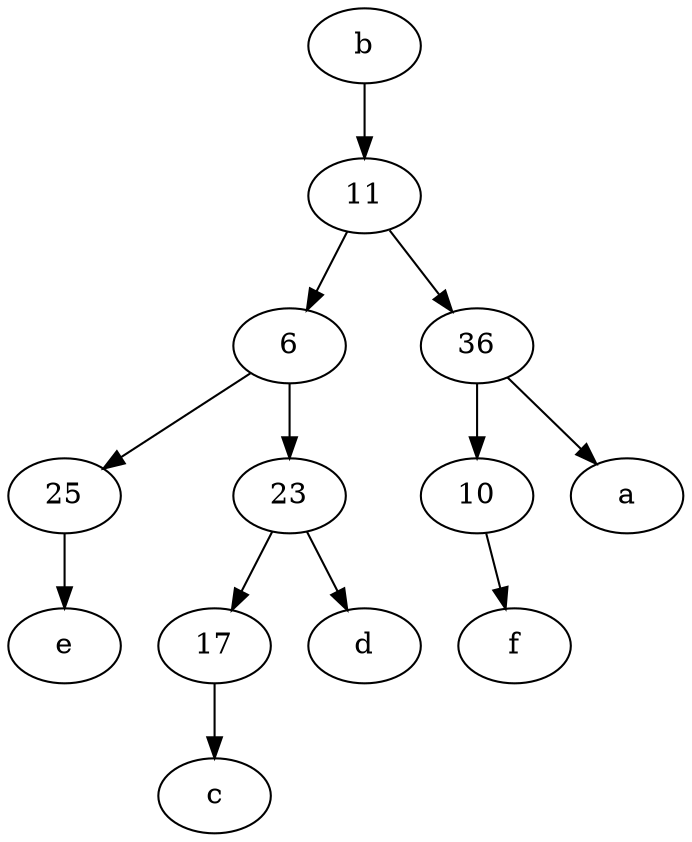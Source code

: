 digraph  {
	17;
	25;
	b [pos="50,20!"];
	6;
	23;
	11;
	36;
	10;
	36 -> 10;
	11 -> 36;
	25 -> e;
	36 -> a;
	23 -> d;
	10 -> f;
	17 -> c;
	23 -> 17;
	6 -> 25;
	11 -> 6;
	b -> 11;
	6 -> 23;

	}